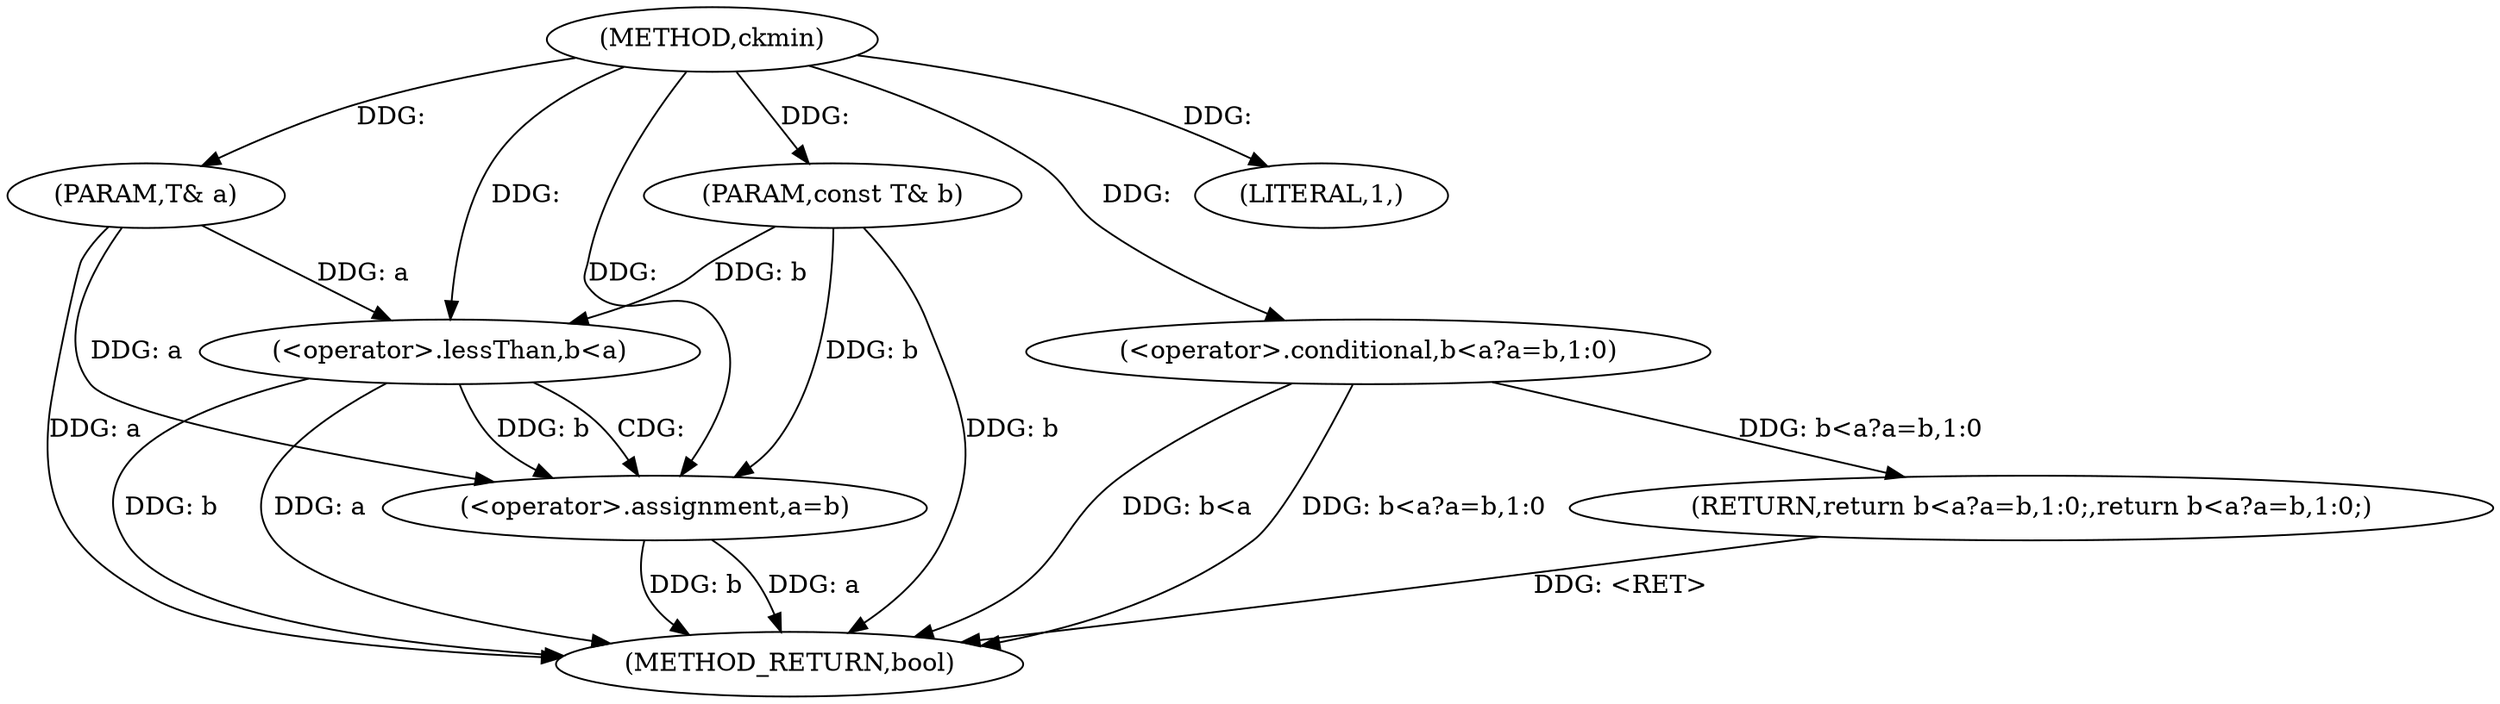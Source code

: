 digraph "ckmin" {  
"1000120" [label = "(METHOD,ckmin)" ]
"1000135" [label = "(METHOD_RETURN,bool)" ]
"1000121" [label = "(PARAM,T& a)" ]
"1000122" [label = "(PARAM,const T& b)" ]
"1000124" [label = "(RETURN,return b<a?a=b,1:0;,return b<a?a=b,1:0;)" ]
"1000125" [label = "(<operator>.conditional,b<a?a=b,1:0)" ]
"1000126" [label = "(<operator>.lessThan,b<a)" ]
"1000130" [label = "(<operator>.assignment,a=b)" ]
"1000133" [label = "(LITERAL,1,)" ]
  "1000121" -> "1000135"  [ label = "DDG: a"] 
  "1000122" -> "1000135"  [ label = "DDG: b"] 
  "1000126" -> "1000135"  [ label = "DDG: b"] 
  "1000126" -> "1000135"  [ label = "DDG: a"] 
  "1000125" -> "1000135"  [ label = "DDG: b<a"] 
  "1000130" -> "1000135"  [ label = "DDG: a"] 
  "1000130" -> "1000135"  [ label = "DDG: b"] 
  "1000125" -> "1000135"  [ label = "DDG: b<a?a=b,1:0"] 
  "1000124" -> "1000135"  [ label = "DDG: <RET>"] 
  "1000120" -> "1000121"  [ label = "DDG: "] 
  "1000120" -> "1000122"  [ label = "DDG: "] 
  "1000125" -> "1000124"  [ label = "DDG: b<a?a=b,1:0"] 
  "1000120" -> "1000125"  [ label = "DDG: "] 
  "1000122" -> "1000126"  [ label = "DDG: b"] 
  "1000120" -> "1000126"  [ label = "DDG: "] 
  "1000121" -> "1000126"  [ label = "DDG: a"] 
  "1000126" -> "1000130"  [ label = "DDG: b"] 
  "1000122" -> "1000130"  [ label = "DDG: b"] 
  "1000120" -> "1000130"  [ label = "DDG: "] 
  "1000120" -> "1000133"  [ label = "DDG: "] 
  "1000121" -> "1000130"  [ label = "DDG: a"] 
  "1000126" -> "1000130"  [ label = "CDG: "] 
}
